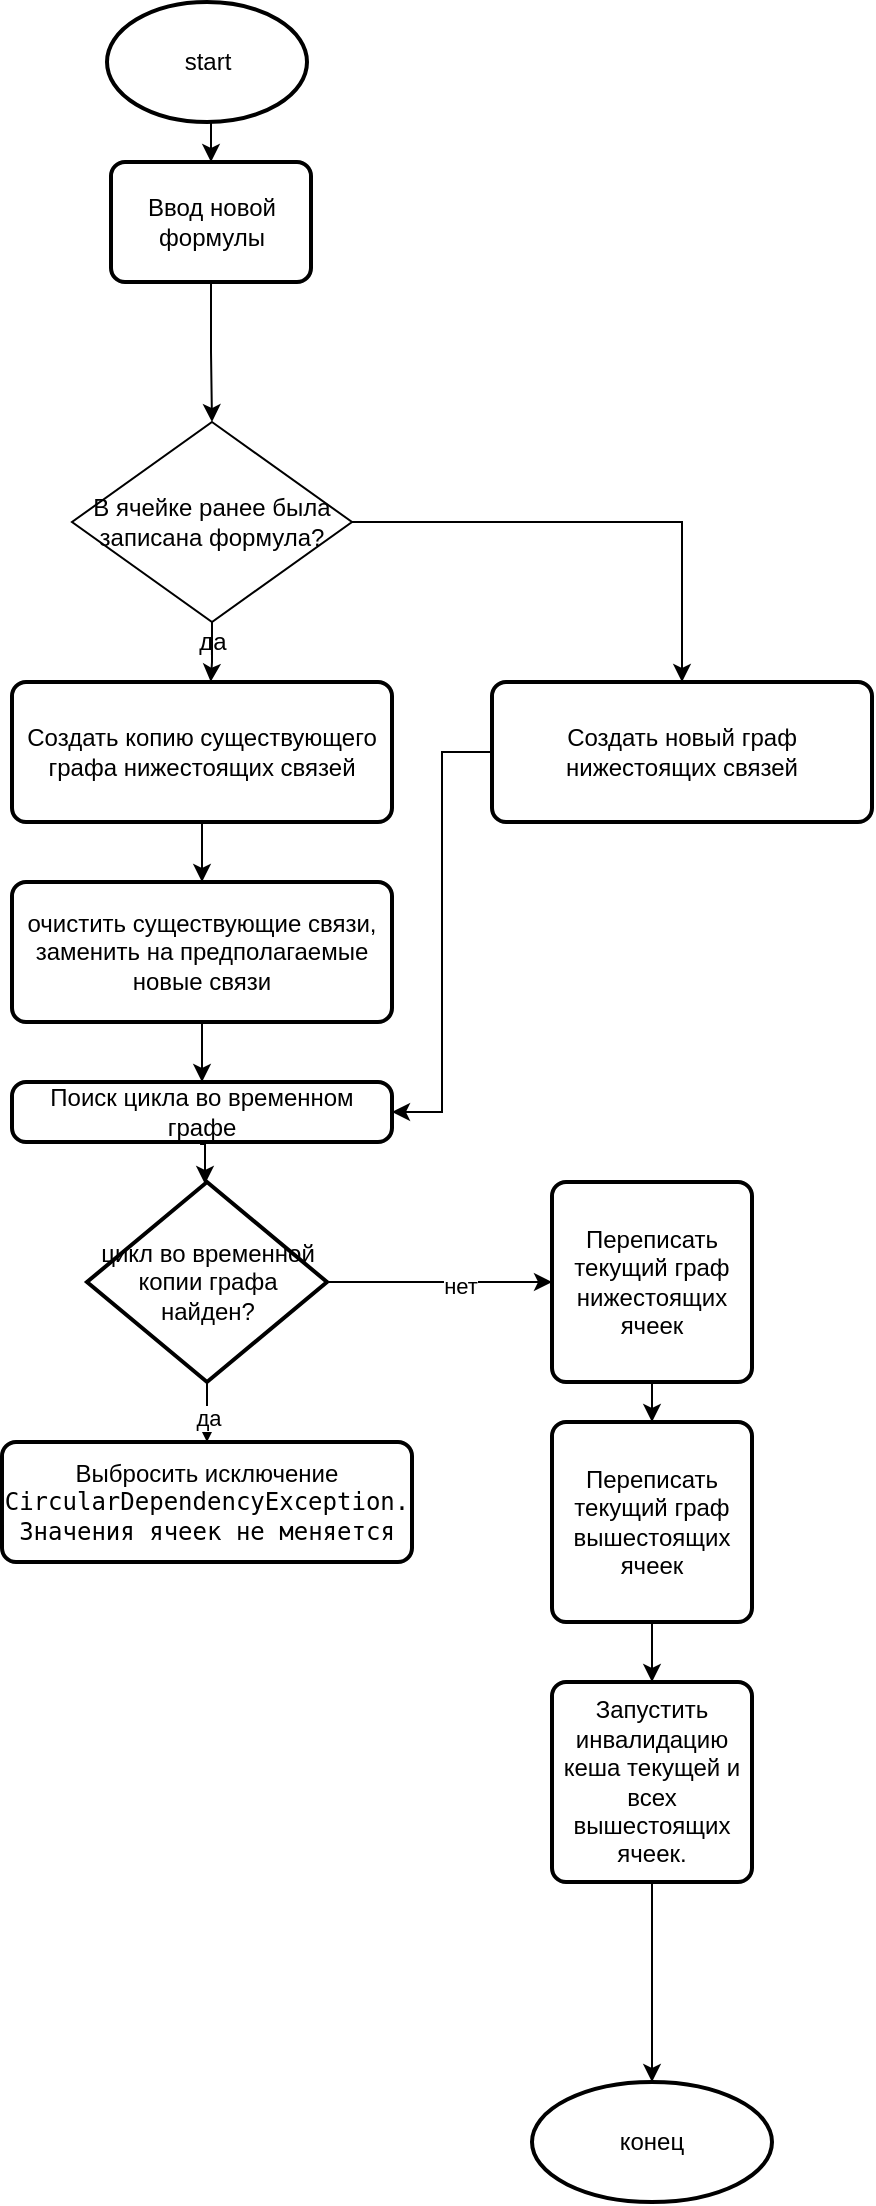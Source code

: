 <mxfile version="20.3.0" type="github">
  <diagram id="C5RBs43oDa-KdzZeNtuy" name="Page-1">
    <mxGraphModel dx="1586" dy="2102" grid="1" gridSize="10" guides="1" tooltips="1" connect="1" arrows="1" fold="1" page="1" pageScale="1" pageWidth="827" pageHeight="1169" math="0" shadow="0">
      <root>
        <mxCell id="WIyWlLk6GJQsqaUBKTNV-0" />
        <mxCell id="WIyWlLk6GJQsqaUBKTNV-1" parent="WIyWlLk6GJQsqaUBKTNV-0" />
        <mxCell id="7Oava_8hdGPEssJIUbbD-33" style="edgeStyle=orthogonalEdgeStyle;rounded=0;orthogonalLoop=1;jettySize=auto;html=1;exitX=0.5;exitY=1;exitDx=0;exitDy=0;exitPerimeter=0;entryX=0.5;entryY=0;entryDx=0;entryDy=0;" edge="1" parent="WIyWlLk6GJQsqaUBKTNV-1" source="7Oava_8hdGPEssJIUbbD-1" target="7Oava_8hdGPEssJIUbbD-3">
          <mxGeometry relative="1" as="geometry" />
        </mxCell>
        <mxCell id="7Oava_8hdGPEssJIUbbD-1" value="start" style="strokeWidth=2;html=1;shape=mxgraph.flowchart.start_1;whiteSpace=wrap;" vertex="1" parent="WIyWlLk6GJQsqaUBKTNV-1">
          <mxGeometry x="57.5" y="-10" width="100" height="60" as="geometry" />
        </mxCell>
        <mxCell id="7Oava_8hdGPEssJIUbbD-32" style="edgeStyle=orthogonalEdgeStyle;rounded=0;orthogonalLoop=1;jettySize=auto;html=1;entryX=0.5;entryY=0;entryDx=0;entryDy=0;" edge="1" parent="WIyWlLk6GJQsqaUBKTNV-1" source="7Oava_8hdGPEssJIUbbD-3" target="7Oava_8hdGPEssJIUbbD-4">
          <mxGeometry relative="1" as="geometry" />
        </mxCell>
        <mxCell id="7Oava_8hdGPEssJIUbbD-3" value="Ввод новой формулы " style="rounded=1;whiteSpace=wrap;html=1;absoluteArcSize=1;arcSize=14;strokeWidth=2;" vertex="1" parent="WIyWlLk6GJQsqaUBKTNV-1">
          <mxGeometry x="59.5" y="70" width="100" height="60" as="geometry" />
        </mxCell>
        <mxCell id="7Oava_8hdGPEssJIUbbD-15" style="edgeStyle=orthogonalEdgeStyle;rounded=0;orthogonalLoop=1;jettySize=auto;html=1;entryX=0.523;entryY=-0.002;entryDx=0;entryDy=0;entryPerimeter=0;" edge="1" parent="WIyWlLk6GJQsqaUBKTNV-1" source="7Oava_8hdGPEssJIUbbD-4" target="7Oava_8hdGPEssJIUbbD-6">
          <mxGeometry relative="1" as="geometry" />
        </mxCell>
        <mxCell id="7Oava_8hdGPEssJIUbbD-31" style="edgeStyle=orthogonalEdgeStyle;rounded=0;orthogonalLoop=1;jettySize=auto;html=1;" edge="1" parent="WIyWlLk6GJQsqaUBKTNV-1" source="7Oava_8hdGPEssJIUbbD-4" target="7Oava_8hdGPEssJIUbbD-29">
          <mxGeometry relative="1" as="geometry" />
        </mxCell>
        <mxCell id="7Oava_8hdGPEssJIUbbD-4" value="В ячейке ранее была записана формула?" style="rhombus;whiteSpace=wrap;html=1;" vertex="1" parent="WIyWlLk6GJQsqaUBKTNV-1">
          <mxGeometry x="40" y="200" width="140" height="100" as="geometry" />
        </mxCell>
        <mxCell id="7Oava_8hdGPEssJIUbbD-16" style="edgeStyle=orthogonalEdgeStyle;rounded=0;orthogonalLoop=1;jettySize=auto;html=1;entryX=0.5;entryY=0;entryDx=0;entryDy=0;" edge="1" parent="WIyWlLk6GJQsqaUBKTNV-1" source="7Oava_8hdGPEssJIUbbD-6" target="7Oava_8hdGPEssJIUbbD-9">
          <mxGeometry relative="1" as="geometry" />
        </mxCell>
        <mxCell id="7Oava_8hdGPEssJIUbbD-6" value="Создать копию существующего графа нижестоящих связей" style="rounded=1;whiteSpace=wrap;html=1;absoluteArcSize=1;arcSize=14;strokeWidth=2;" vertex="1" parent="WIyWlLk6GJQsqaUBKTNV-1">
          <mxGeometry x="10" y="330" width="190" height="70" as="geometry" />
        </mxCell>
        <mxCell id="7Oava_8hdGPEssJIUbbD-17" style="edgeStyle=orthogonalEdgeStyle;rounded=0;orthogonalLoop=1;jettySize=auto;html=1;entryX=0.5;entryY=0;entryDx=0;entryDy=0;" edge="1" parent="WIyWlLk6GJQsqaUBKTNV-1" source="7Oava_8hdGPEssJIUbbD-9" target="7Oava_8hdGPEssJIUbbD-10">
          <mxGeometry relative="1" as="geometry" />
        </mxCell>
        <mxCell id="7Oava_8hdGPEssJIUbbD-9" value="очистить существующие связи, заменить на предполагаемые новые связи" style="rounded=1;whiteSpace=wrap;html=1;absoluteArcSize=1;arcSize=14;strokeWidth=2;" vertex="1" parent="WIyWlLk6GJQsqaUBKTNV-1">
          <mxGeometry x="10" y="430" width="190" height="70" as="geometry" />
        </mxCell>
        <mxCell id="7Oava_8hdGPEssJIUbbD-18" style="edgeStyle=orthogonalEdgeStyle;rounded=0;orthogonalLoop=1;jettySize=auto;html=1;entryX=0.5;entryY=0;entryDx=0;entryDy=0;entryPerimeter=0;" edge="1" parent="WIyWlLk6GJQsqaUBKTNV-1">
          <mxGeometry relative="1" as="geometry">
            <mxPoint x="104.029" y="561" as="sourcePoint" />
            <mxPoint x="106.5" y="581" as="targetPoint" />
          </mxGeometry>
        </mxCell>
        <mxCell id="7Oava_8hdGPEssJIUbbD-10" value="Поиск цикла во временном графе" style="rounded=1;whiteSpace=wrap;html=1;absoluteArcSize=1;arcSize=14;strokeWidth=2;" vertex="1" parent="WIyWlLk6GJQsqaUBKTNV-1">
          <mxGeometry x="10" y="530" width="190" height="30" as="geometry" />
        </mxCell>
        <mxCell id="7Oava_8hdGPEssJIUbbD-13" style="edgeStyle=orthogonalEdgeStyle;rounded=0;orthogonalLoop=1;jettySize=auto;html=1;exitX=0.5;exitY=1;exitDx=0;exitDy=0;exitPerimeter=0;entryX=0.5;entryY=0;entryDx=0;entryDy=0;" edge="1" parent="WIyWlLk6GJQsqaUBKTNV-1" source="7Oava_8hdGPEssJIUbbD-11" target="7Oava_8hdGPEssJIUbbD-12">
          <mxGeometry relative="1" as="geometry" />
        </mxCell>
        <mxCell id="7Oava_8hdGPEssJIUbbD-14" value="да" style="edgeLabel;html=1;align=center;verticalAlign=middle;resizable=0;points=[];" vertex="1" connectable="0" parent="7Oava_8hdGPEssJIUbbD-13">
          <mxGeometry x="0.155" relative="1" as="geometry">
            <mxPoint as="offset" />
          </mxGeometry>
        </mxCell>
        <mxCell id="7Oava_8hdGPEssJIUbbD-22" style="edgeStyle=orthogonalEdgeStyle;rounded=0;orthogonalLoop=1;jettySize=auto;html=1;entryX=0;entryY=0.5;entryDx=0;entryDy=0;" edge="1" parent="WIyWlLk6GJQsqaUBKTNV-1" source="7Oava_8hdGPEssJIUbbD-11" target="7Oava_8hdGPEssJIUbbD-19">
          <mxGeometry relative="1" as="geometry" />
        </mxCell>
        <mxCell id="7Oava_8hdGPEssJIUbbD-27" value="нет" style="edgeLabel;html=1;align=center;verticalAlign=middle;resizable=0;points=[];" vertex="1" connectable="0" parent="7Oava_8hdGPEssJIUbbD-22">
          <mxGeometry x="0.182" y="-2" relative="1" as="geometry">
            <mxPoint as="offset" />
          </mxGeometry>
        </mxCell>
        <mxCell id="7Oava_8hdGPEssJIUbbD-11" value="цикл во временной копии графа найден?" style="strokeWidth=2;html=1;shape=mxgraph.flowchart.decision;whiteSpace=wrap;" vertex="1" parent="WIyWlLk6GJQsqaUBKTNV-1">
          <mxGeometry x="47.5" y="580" width="120" height="100" as="geometry" />
        </mxCell>
        <mxCell id="7Oava_8hdGPEssJIUbbD-12" value="Выбросить исключение &lt;code class=&quot;code-inline code-inline_theme_light&quot;&gt;CircularDependencyException. Значения ячеек не меняется&lt;br&gt;&lt;/code&gt;" style="rounded=1;whiteSpace=wrap;html=1;absoluteArcSize=1;arcSize=14;strokeWidth=2;" vertex="1" parent="WIyWlLk6GJQsqaUBKTNV-1">
          <mxGeometry x="5" y="710" width="205" height="60" as="geometry" />
        </mxCell>
        <mxCell id="7Oava_8hdGPEssJIUbbD-23" style="edgeStyle=orthogonalEdgeStyle;rounded=0;orthogonalLoop=1;jettySize=auto;html=1;entryX=0.5;entryY=0;entryDx=0;entryDy=0;" edge="1" parent="WIyWlLk6GJQsqaUBKTNV-1" source="7Oava_8hdGPEssJIUbbD-19" target="7Oava_8hdGPEssJIUbbD-21">
          <mxGeometry relative="1" as="geometry" />
        </mxCell>
        <mxCell id="7Oava_8hdGPEssJIUbbD-19" value="Переписать текущий граф нижестоящих ячеек" style="rounded=1;whiteSpace=wrap;html=1;absoluteArcSize=1;arcSize=14;strokeWidth=2;" vertex="1" parent="WIyWlLk6GJQsqaUBKTNV-1">
          <mxGeometry x="280" y="580" width="100" height="100" as="geometry" />
        </mxCell>
        <mxCell id="7Oava_8hdGPEssJIUbbD-26" value="" style="edgeStyle=orthogonalEdgeStyle;rounded=0;orthogonalLoop=1;jettySize=auto;html=1;" edge="1" parent="WIyWlLk6GJQsqaUBKTNV-1" source="7Oava_8hdGPEssJIUbbD-20" target="7Oava_8hdGPEssJIUbbD-25">
          <mxGeometry relative="1" as="geometry" />
        </mxCell>
        <mxCell id="7Oava_8hdGPEssJIUbbD-20" value="Запустить инвалидацию кеша текущей и всех вышестоящих ячеек." style="rounded=1;whiteSpace=wrap;html=1;absoluteArcSize=1;arcSize=14;strokeWidth=2;" vertex="1" parent="WIyWlLk6GJQsqaUBKTNV-1">
          <mxGeometry x="280" y="830" width="100" height="100" as="geometry" />
        </mxCell>
        <mxCell id="7Oava_8hdGPEssJIUbbD-24" style="edgeStyle=orthogonalEdgeStyle;rounded=0;orthogonalLoop=1;jettySize=auto;html=1;entryX=0.5;entryY=0;entryDx=0;entryDy=0;" edge="1" parent="WIyWlLk6GJQsqaUBKTNV-1" source="7Oava_8hdGPEssJIUbbD-21" target="7Oava_8hdGPEssJIUbbD-20">
          <mxGeometry relative="1" as="geometry" />
        </mxCell>
        <mxCell id="7Oava_8hdGPEssJIUbbD-21" value="Переписать текущий граф вышестоящих ячеек" style="rounded=1;whiteSpace=wrap;html=1;absoluteArcSize=1;arcSize=14;strokeWidth=2;" vertex="1" parent="WIyWlLk6GJQsqaUBKTNV-1">
          <mxGeometry x="280" y="700" width="100" height="100" as="geometry" />
        </mxCell>
        <mxCell id="7Oava_8hdGPEssJIUbbD-25" value="конец" style="ellipse;whiteSpace=wrap;html=1;rounded=1;arcSize=14;strokeWidth=2;" vertex="1" parent="WIyWlLk6GJQsqaUBKTNV-1">
          <mxGeometry x="270" y="1030" width="120" height="60" as="geometry" />
        </mxCell>
        <mxCell id="7Oava_8hdGPEssJIUbbD-28" value="да" style="text;html=1;align=center;verticalAlign=middle;resizable=0;points=[];autosize=1;strokeColor=none;fillColor=none;" vertex="1" parent="WIyWlLk6GJQsqaUBKTNV-1">
          <mxGeometry x="90" y="295" width="40" height="30" as="geometry" />
        </mxCell>
        <mxCell id="7Oava_8hdGPEssJIUbbD-30" style="edgeStyle=orthogonalEdgeStyle;rounded=0;orthogonalLoop=1;jettySize=auto;html=1;entryX=1;entryY=0.5;entryDx=0;entryDy=0;" edge="1" parent="WIyWlLk6GJQsqaUBKTNV-1" source="7Oava_8hdGPEssJIUbbD-29" target="7Oava_8hdGPEssJIUbbD-10">
          <mxGeometry relative="1" as="geometry" />
        </mxCell>
        <mxCell id="7Oava_8hdGPEssJIUbbD-29" value="Создать новый граф нижестоящих связей" style="rounded=1;whiteSpace=wrap;html=1;absoluteArcSize=1;arcSize=14;strokeWidth=2;" vertex="1" parent="WIyWlLk6GJQsqaUBKTNV-1">
          <mxGeometry x="250" y="330" width="190" height="70" as="geometry" />
        </mxCell>
      </root>
    </mxGraphModel>
  </diagram>
</mxfile>
